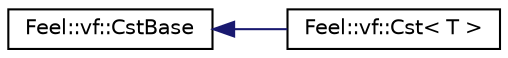 digraph "Graphical Class Hierarchy"
{
 // LATEX_PDF_SIZE
  edge [fontname="Helvetica",fontsize="10",labelfontname="Helvetica",labelfontsize="10"];
  node [fontname="Helvetica",fontsize="10",shape=record];
  rankdir="LR";
  Node0 [label="Feel::vf::CstBase",height=0.2,width=0.4,color="black", fillcolor="white", style="filled",URL="$classFeel_1_1vf_1_1CstBase.html",tooltip=" "];
  Node0 -> Node1 [dir="back",color="midnightblue",fontsize="10",style="solid",fontname="Helvetica"];
  Node1 [label="Feel::vf::Cst\< T \>",height=0.2,width=0.4,color="black", fillcolor="white", style="filled",URL="$classFeel_1_1vf_1_1Cst.html",tooltip=" "];
}
